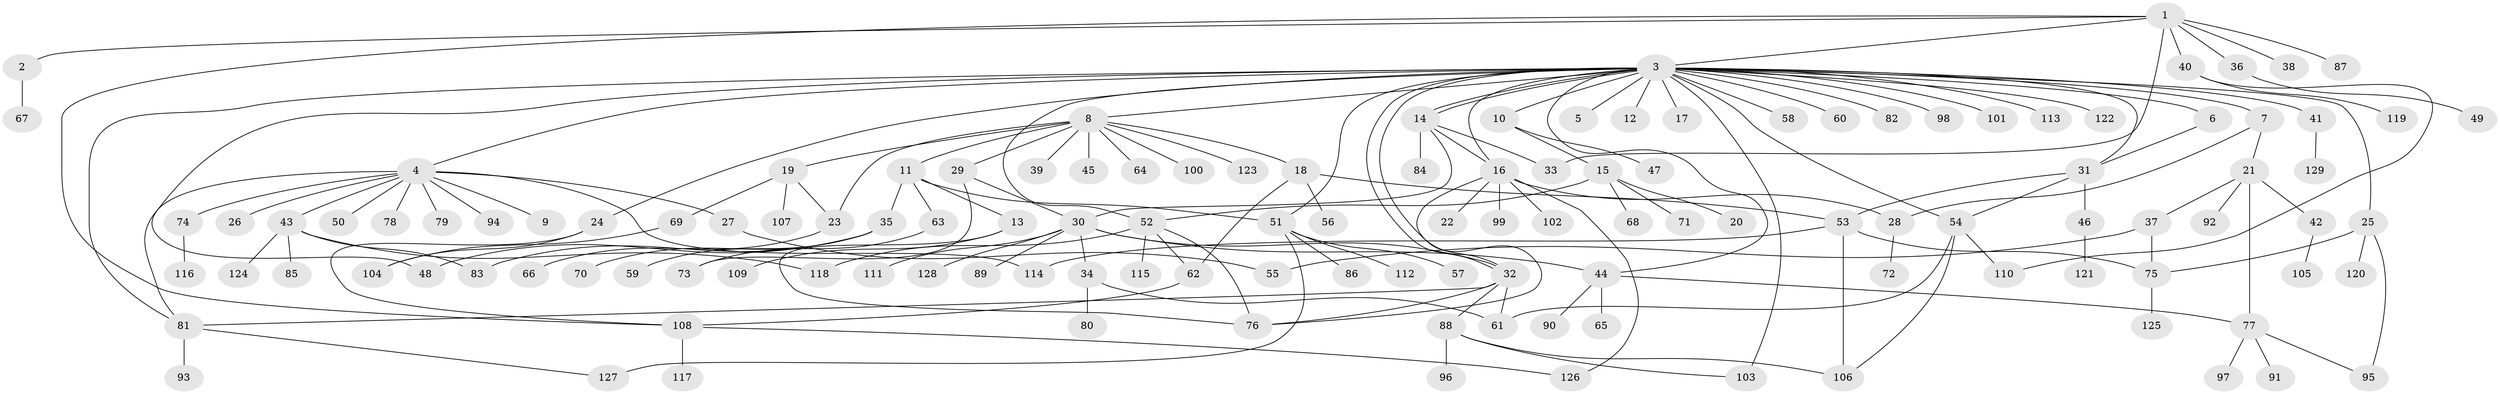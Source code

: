 // Generated by graph-tools (version 1.1) at 2025/14/03/09/25 04:14:47]
// undirected, 129 vertices, 169 edges
graph export_dot {
graph [start="1"]
  node [color=gray90,style=filled];
  1;
  2;
  3;
  4;
  5;
  6;
  7;
  8;
  9;
  10;
  11;
  12;
  13;
  14;
  15;
  16;
  17;
  18;
  19;
  20;
  21;
  22;
  23;
  24;
  25;
  26;
  27;
  28;
  29;
  30;
  31;
  32;
  33;
  34;
  35;
  36;
  37;
  38;
  39;
  40;
  41;
  42;
  43;
  44;
  45;
  46;
  47;
  48;
  49;
  50;
  51;
  52;
  53;
  54;
  55;
  56;
  57;
  58;
  59;
  60;
  61;
  62;
  63;
  64;
  65;
  66;
  67;
  68;
  69;
  70;
  71;
  72;
  73;
  74;
  75;
  76;
  77;
  78;
  79;
  80;
  81;
  82;
  83;
  84;
  85;
  86;
  87;
  88;
  89;
  90;
  91;
  92;
  93;
  94;
  95;
  96;
  97;
  98;
  99;
  100;
  101;
  102;
  103;
  104;
  105;
  106;
  107;
  108;
  109;
  110;
  111;
  112;
  113;
  114;
  115;
  116;
  117;
  118;
  119;
  120;
  121;
  122;
  123;
  124;
  125;
  126;
  127;
  128;
  129;
  1 -- 2;
  1 -- 3;
  1 -- 33;
  1 -- 36;
  1 -- 38;
  1 -- 40;
  1 -- 87;
  1 -- 108;
  2 -- 67;
  3 -- 4;
  3 -- 5;
  3 -- 6;
  3 -- 7;
  3 -- 8;
  3 -- 10;
  3 -- 12;
  3 -- 14;
  3 -- 14;
  3 -- 16;
  3 -- 17;
  3 -- 24;
  3 -- 25;
  3 -- 31;
  3 -- 32;
  3 -- 32;
  3 -- 41;
  3 -- 44;
  3 -- 48;
  3 -- 51;
  3 -- 52;
  3 -- 54;
  3 -- 58;
  3 -- 60;
  3 -- 81;
  3 -- 82;
  3 -- 98;
  3 -- 101;
  3 -- 103;
  3 -- 113;
  3 -- 122;
  4 -- 9;
  4 -- 26;
  4 -- 27;
  4 -- 43;
  4 -- 50;
  4 -- 74;
  4 -- 78;
  4 -- 79;
  4 -- 81;
  4 -- 94;
  4 -- 114;
  6 -- 31;
  7 -- 21;
  7 -- 28;
  8 -- 11;
  8 -- 18;
  8 -- 19;
  8 -- 23;
  8 -- 29;
  8 -- 39;
  8 -- 45;
  8 -- 64;
  8 -- 100;
  8 -- 123;
  10 -- 15;
  10 -- 47;
  11 -- 13;
  11 -- 35;
  11 -- 51;
  11 -- 63;
  13 -- 76;
  13 -- 109;
  14 -- 16;
  14 -- 30;
  14 -- 33;
  14 -- 84;
  15 -- 20;
  15 -- 52;
  15 -- 68;
  15 -- 71;
  16 -- 22;
  16 -- 28;
  16 -- 76;
  16 -- 99;
  16 -- 102;
  16 -- 126;
  18 -- 53;
  18 -- 56;
  18 -- 62;
  19 -- 23;
  19 -- 69;
  19 -- 107;
  21 -- 37;
  21 -- 42;
  21 -- 77;
  21 -- 92;
  23 -- 66;
  24 -- 104;
  24 -- 108;
  25 -- 75;
  25 -- 95;
  25 -- 120;
  27 -- 55;
  28 -- 72;
  29 -- 30;
  29 -- 73;
  30 -- 32;
  30 -- 34;
  30 -- 44;
  30 -- 89;
  30 -- 111;
  30 -- 128;
  31 -- 46;
  31 -- 53;
  31 -- 54;
  32 -- 61;
  32 -- 76;
  32 -- 81;
  32 -- 88;
  34 -- 61;
  34 -- 80;
  35 -- 48;
  35 -- 59;
  35 -- 70;
  35 -- 83;
  36 -- 49;
  37 -- 55;
  37 -- 75;
  40 -- 110;
  40 -- 119;
  41 -- 129;
  42 -- 105;
  43 -- 83;
  43 -- 85;
  43 -- 118;
  43 -- 124;
  44 -- 65;
  44 -- 77;
  44 -- 90;
  46 -- 121;
  51 -- 57;
  51 -- 86;
  51 -- 112;
  51 -- 127;
  52 -- 62;
  52 -- 76;
  52 -- 115;
  52 -- 118;
  53 -- 75;
  53 -- 106;
  53 -- 114;
  54 -- 61;
  54 -- 106;
  54 -- 110;
  62 -- 108;
  63 -- 73;
  69 -- 104;
  74 -- 116;
  75 -- 125;
  77 -- 91;
  77 -- 95;
  77 -- 97;
  81 -- 93;
  81 -- 127;
  88 -- 96;
  88 -- 103;
  88 -- 106;
  108 -- 117;
  108 -- 126;
}
